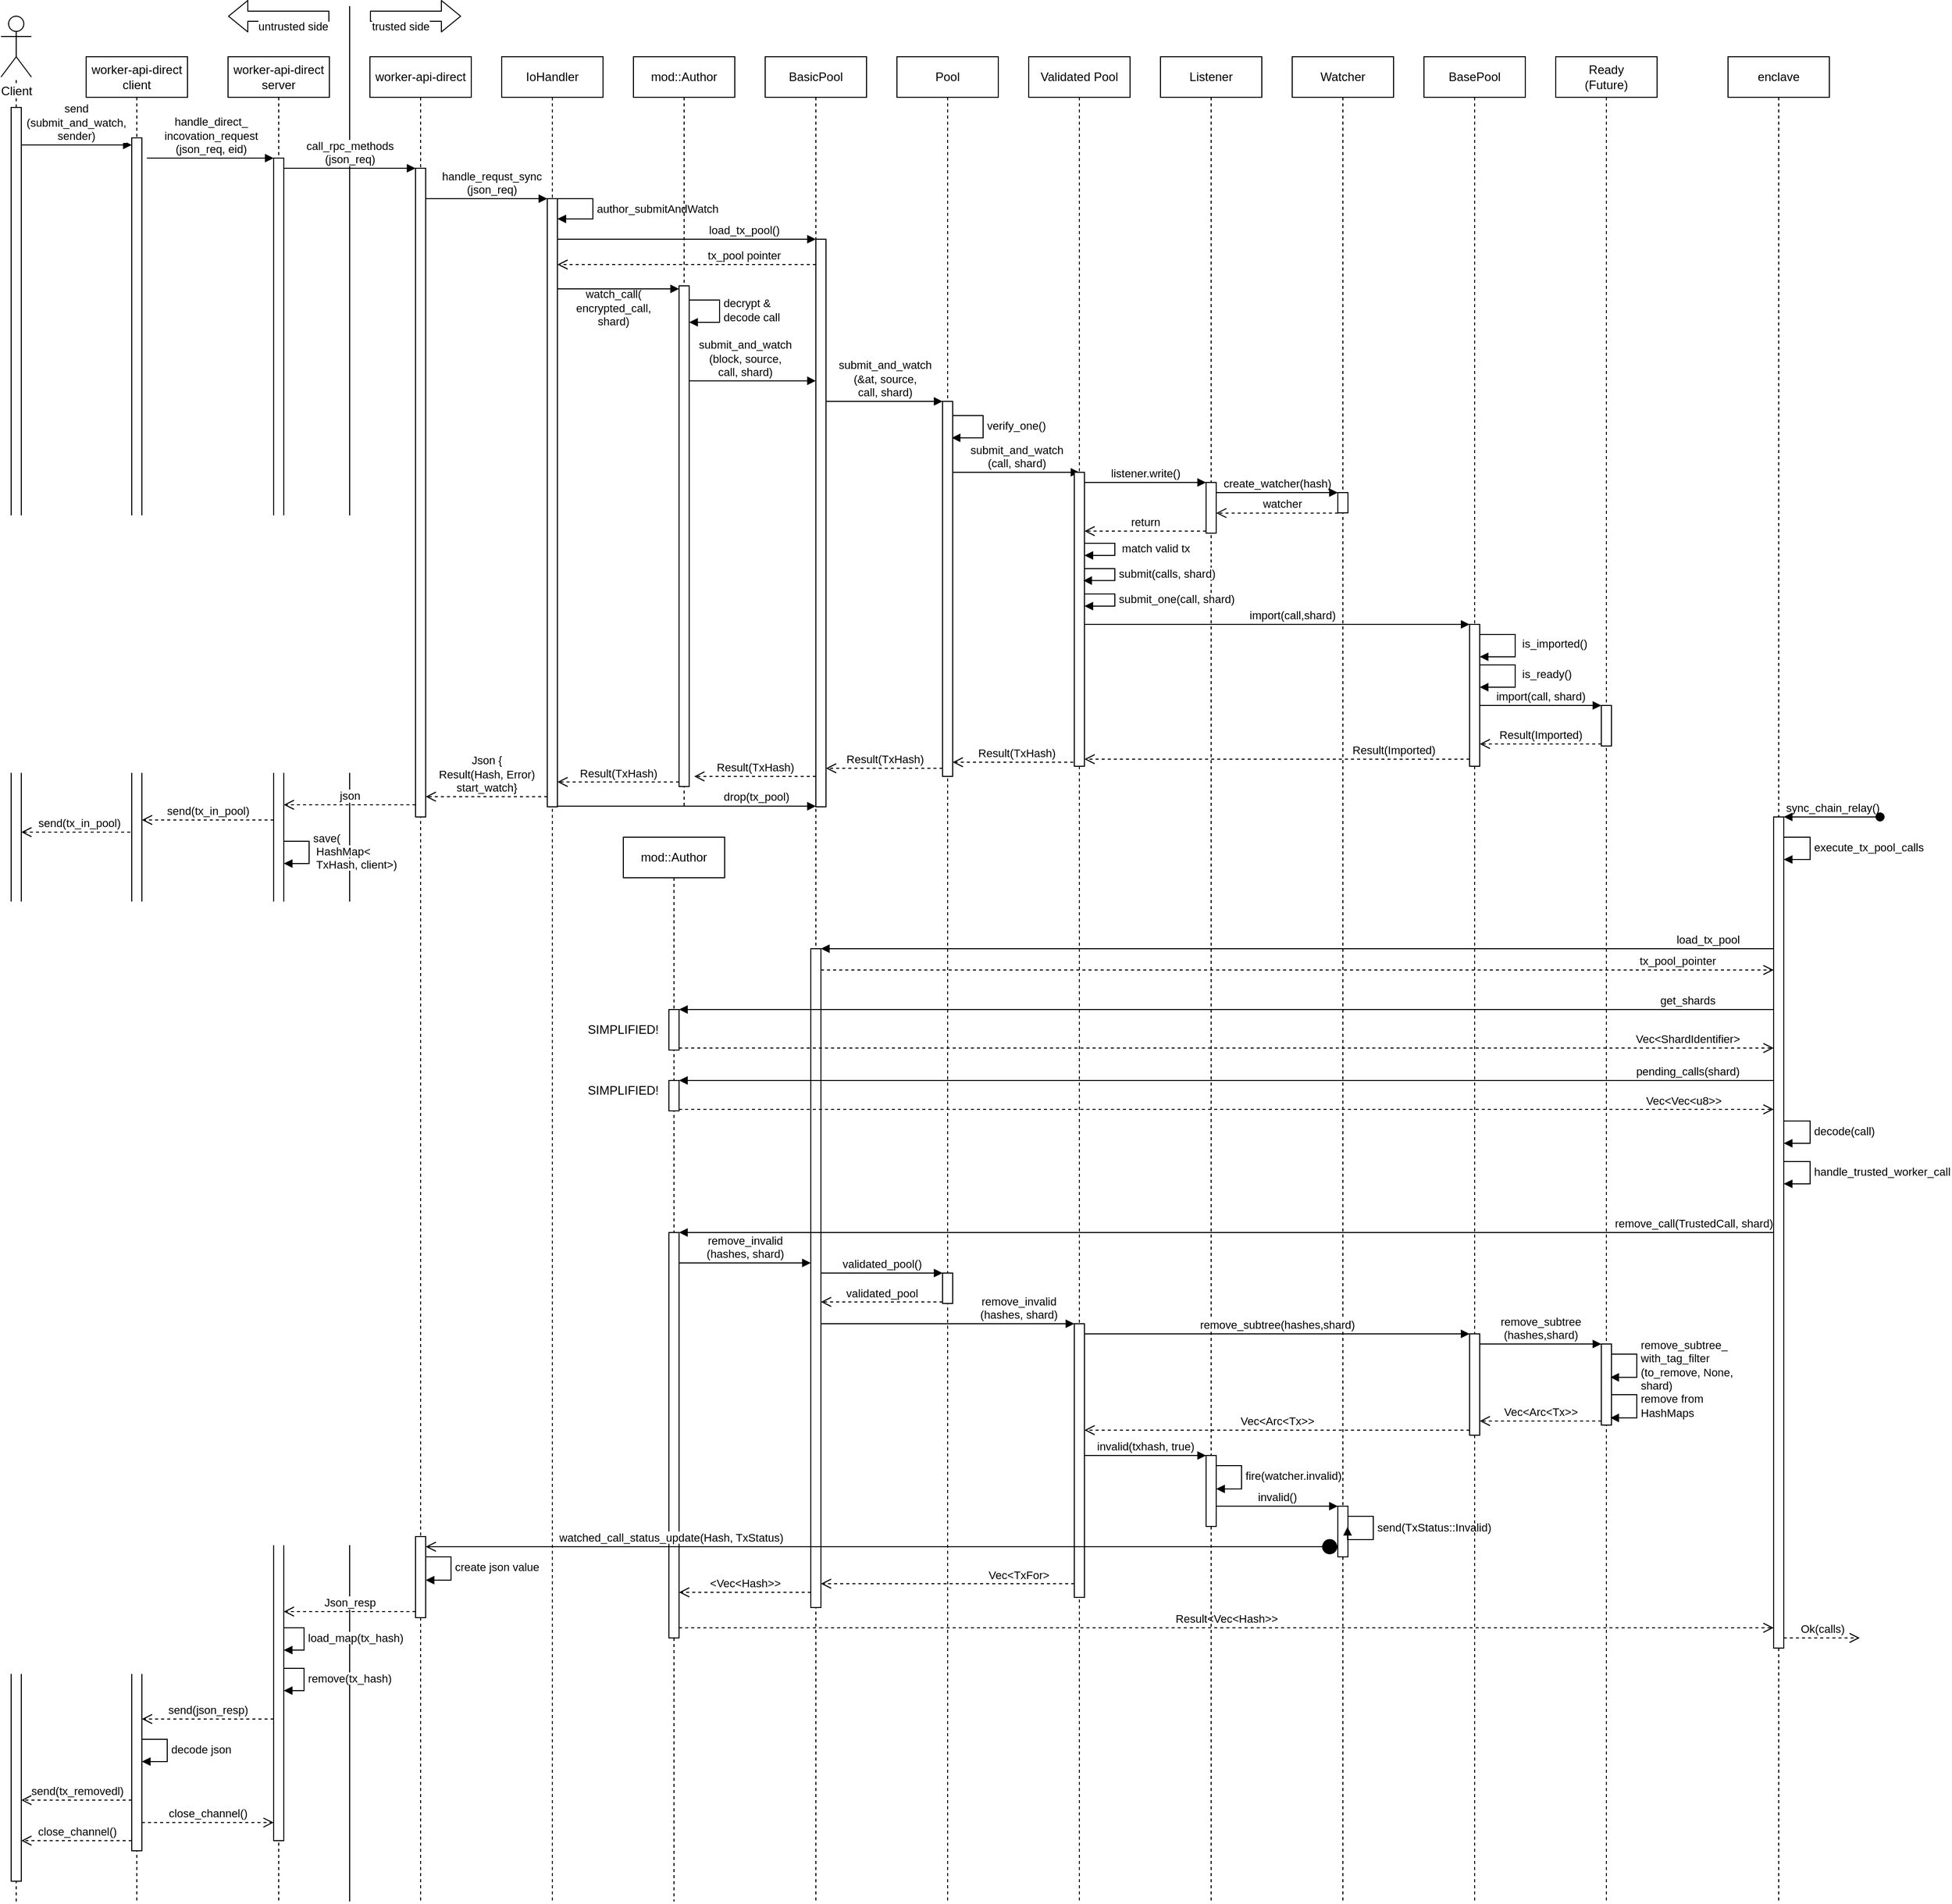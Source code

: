 <mxfile version="14.2.9" type="github">
  <diagram name="Page-1" id="13e1069c-82ec-6db2-03f1-153e76fe0fe0">
    <mxGraphModel dx="1646" dy="872" grid="1" gridSize="10" guides="1" tooltips="1" connect="1" arrows="1" fold="1" page="1" pageScale="1" pageWidth="1100" pageHeight="850" background="#ffffff" math="0" shadow="0">
      <root>
        <mxCell id="0" />
        <mxCell id="1" parent="0" />
        <mxCell id="Dzq-oq9SQdhuU2cObvgH-178" value="&lt;div&gt;Listener&lt;/div&gt;" style="shape=umlLifeline;perimeter=lifelinePerimeter;whiteSpace=wrap;html=1;container=1;collapsible=0;recursiveResize=0;outlineConnect=0;fontColor=#000000;" parent="1" vertex="1">
          <mxGeometry x="1170" y="60" width="100" height="1820" as="geometry" />
        </mxCell>
        <mxCell id="Dzq-oq9SQdhuU2cObvgH-179" value="" style="html=1;points=[];perimeter=orthogonalPerimeter;fontColor=#000000;" parent="Dzq-oq9SQdhuU2cObvgH-178" vertex="1">
          <mxGeometry x="45" y="420" width="10" height="50" as="geometry" />
        </mxCell>
        <mxCell id="Dzq-oq9SQdhuU2cObvgH-254" value="" style="html=1;points=[];perimeter=orthogonalPerimeter;fontColor=#000000;" parent="Dzq-oq9SQdhuU2cObvgH-178" vertex="1">
          <mxGeometry x="45" y="1380" width="10" height="70" as="geometry" />
        </mxCell>
        <mxCell id="Dzq-oq9SQdhuU2cObvgH-257" value="fire(watcher.invalid)" style="edgeStyle=orthogonalEdgeStyle;html=1;align=left;spacingLeft=2;endArrow=block;rounded=0;labelBackgroundColor=none;strokeColor=#000000;fontColor=#000000;" parent="Dzq-oq9SQdhuU2cObvgH-178" source="Dzq-oq9SQdhuU2cObvgH-254" target="Dzq-oq9SQdhuU2cObvgH-254" edge="1">
          <mxGeometry x="-0.042" relative="1" as="geometry">
            <mxPoint x="61.14" y="1390.0" as="sourcePoint" />
            <Array as="points">
              <mxPoint x="80" y="1390" />
              <mxPoint x="80" y="1413" />
            </Array>
            <mxPoint x="60.0" y="1412.88" as="targetPoint" />
            <mxPoint as="offset" />
          </mxGeometry>
        </mxCell>
        <mxCell id="Dzq-oq9SQdhuU2cObvgH-21" value="" style="endArrow=none;dashed=1;html=1;" parent="1" source="PYLbrebLrYnVloWBjlpJ-3" target="Dzq-oq9SQdhuU2cObvgH-19" edge="1">
          <mxGeometry width="50" height="50" relative="1" as="geometry">
            <mxPoint x="41" y="1630" as="sourcePoint" />
            <mxPoint x="80" y="130" as="targetPoint" />
          </mxGeometry>
        </mxCell>
        <mxCell id="Dzq-oq9SQdhuU2cObvgH-37" value="&lt;div&gt;send&lt;/div&gt;&lt;div&gt;(submit_and_watch,&lt;/div&gt;&lt;div&gt;sender)&lt;/div&gt;" style="html=1;verticalAlign=bottom;endArrow=block;entryX=0;entryY=0;" parent="1" edge="1">
          <mxGeometry x="0.043" relative="1" as="geometry">
            <mxPoint x="40" y="147" as="sourcePoint" />
            <mxPoint x="155" y="147.0" as="targetPoint" />
            <mxPoint as="offset" />
          </mxGeometry>
        </mxCell>
        <mxCell id="Dzq-oq9SQdhuU2cObvgH-38" value="send(tx_in_pool)" style="html=1;verticalAlign=bottom;endArrow=open;dashed=1;endSize=8;" parent="1" source="Dzq-oq9SQdhuU2cObvgH-125" target="PYLbrebLrYnVloWBjlpJ-3" edge="1">
          <mxGeometry relative="1" as="geometry">
            <mxPoint x="40" y="264" as="targetPoint" />
            <Array as="points">
              <mxPoint x="90" y="825" />
            </Array>
          </mxGeometry>
        </mxCell>
        <object label="&lt;span style=&quot;background-color: rgb(255 , 255 , 255)&quot;&gt;Client&lt;/span&gt;" id="Dzq-oq9SQdhuU2cObvgH-19">
          <mxCell style="shape=umlActor;verticalLabelPosition=bottom;verticalAlign=top;html=1;" parent="1" vertex="1">
            <mxGeometry x="26" y="20" width="30" height="60" as="geometry" />
          </mxCell>
        </object>
        <mxCell id="Dzq-oq9SQdhuU2cObvgH-53" value="handle_direct_&lt;br&gt;incovation_request&lt;br&gt;(json_req, eid)" style="html=1;verticalAlign=bottom;endArrow=block;entryX=0;entryY=0;" parent="1" target="Dzq-oq9SQdhuU2cObvgH-52" edge="1">
          <mxGeometry relative="1" as="geometry">
            <mxPoint x="170" y="160" as="sourcePoint" />
            <Array as="points" />
          </mxGeometry>
        </mxCell>
        <mxCell id="Dzq-oq9SQdhuU2cObvgH-54" value="send(tx_in_pool)" style="html=1;verticalAlign=bottom;endArrow=open;dashed=1;endSize=8;exitX=0;exitY=0.95;labelBackgroundColor=#ffffff;" parent="1" edge="1">
          <mxGeometry relative="1" as="geometry">
            <mxPoint x="165" y="813.0" as="targetPoint" />
            <mxPoint x="295" y="813.0" as="sourcePoint" />
          </mxGeometry>
        </mxCell>
        <mxCell id="Dzq-oq9SQdhuU2cObvgH-58" value="" style="endArrow=none;html=1;labelBackgroundColor=#ffffff;strokeColor=#000000;fontColor=#000000;" parent="1" edge="1">
          <mxGeometry width="50" height="50" relative="1" as="geometry">
            <mxPoint x="370" y="1880" as="sourcePoint" />
            <mxPoint x="370" y="10" as="targetPoint" />
          </mxGeometry>
        </mxCell>
        <mxCell id="Dzq-oq9SQdhuU2cObvgH-59" value="" style="shape=flexArrow;endArrow=classic;html=1;labelBackgroundColor=#ffffff;strokeColor=#000000;fontColor=#000000;" parent="1" edge="1">
          <mxGeometry width="50" height="50" relative="1" as="geometry">
            <mxPoint x="350" y="20" as="sourcePoint" />
            <mxPoint x="250" y="20" as="targetPoint" />
          </mxGeometry>
        </mxCell>
        <mxCell id="Dzq-oq9SQdhuU2cObvgH-60" value="untrusted side" style="edgeLabel;html=1;align=center;verticalAlign=middle;resizable=0;points=[];fontColor=#000000;" parent="Dzq-oq9SQdhuU2cObvgH-59" vertex="1" connectable="0">
          <mxGeometry x="0.298" y="3" relative="1" as="geometry">
            <mxPoint x="28.29" y="7" as="offset" />
          </mxGeometry>
        </mxCell>
        <mxCell id="Dzq-oq9SQdhuU2cObvgH-61" value="" style="shape=flexArrow;endArrow=classic;html=1;labelBackgroundColor=#ffffff;strokeColor=#000000;fontColor=#000000;" parent="1" edge="1">
          <mxGeometry width="50" height="50" relative="1" as="geometry">
            <mxPoint x="390" y="20" as="sourcePoint" />
            <mxPoint x="480" y="20" as="targetPoint" />
          </mxGeometry>
        </mxCell>
        <mxCell id="Dzq-oq9SQdhuU2cObvgH-62" value="trusted side" style="edgeLabel;html=1;align=center;verticalAlign=middle;resizable=0;points=[];fontColor=#000000;" parent="Dzq-oq9SQdhuU2cObvgH-61" vertex="1" connectable="0">
          <mxGeometry x="0.298" y="3" relative="1" as="geometry">
            <mxPoint x="-28.57" y="13" as="offset" />
          </mxGeometry>
        </mxCell>
        <mxCell id="Dzq-oq9SQdhuU2cObvgH-70" value="&lt;div&gt;call_rpc_methods&lt;/div&gt;&lt;div&gt;(json_req)&lt;/div&gt;" style="html=1;verticalAlign=bottom;endArrow=block;entryX=0;entryY=0;labelBackgroundColor=#ffffff;strokeColor=#000000;fontColor=#000000;" parent="1" source="Dzq-oq9SQdhuU2cObvgH-52" target="Dzq-oq9SQdhuU2cObvgH-69" edge="1">
          <mxGeometry relative="1" as="geometry">
            <mxPoint x="311" y="170" as="sourcePoint" />
          </mxGeometry>
        </mxCell>
        <mxCell id="Dzq-oq9SQdhuU2cObvgH-71" value="json" style="html=1;verticalAlign=bottom;endArrow=open;dashed=1;endSize=8;exitX=0;exitY=0.95;labelBackgroundColor=#ffffff;strokeColor=#000000;fontColor=#000000;" parent="1" edge="1">
          <mxGeometry relative="1" as="geometry">
            <mxPoint x="305" y="798.0" as="targetPoint" />
            <mxPoint x="435" y="798.0" as="sourcePoint" />
            <mxPoint as="offset" />
          </mxGeometry>
        </mxCell>
        <mxCell id="Dzq-oq9SQdhuU2cObvgH-87" value="&lt;div&gt;handle_requst_sync&lt;/div&gt;&lt;div&gt;(json_req)&lt;/div&gt;" style="html=1;verticalAlign=bottom;endArrow=block;entryX=0;entryY=0;labelBackgroundColor=none;strokeColor=#000000;fontColor=#000000;" parent="1" source="Dzq-oq9SQdhuU2cObvgH-69" target="Dzq-oq9SQdhuU2cObvgH-86" edge="1">
          <mxGeometry x="0.083" relative="1" as="geometry">
            <mxPoint x="500" y="190" as="sourcePoint" />
            <mxPoint as="offset" />
          </mxGeometry>
        </mxCell>
        <mxCell id="Dzq-oq9SQdhuU2cObvgH-98" value="" style="html=1;points=[];perimeter=orthogonalPerimeter;fontColor=#000000;" parent="1" vertex="1">
          <mxGeometry x="830" y="240" width="10" height="560" as="geometry" />
        </mxCell>
        <mxCell id="Dzq-oq9SQdhuU2cObvgH-99" value="load_tx_pool()" style="html=1;verticalAlign=bottom;endArrow=block;entryX=0;entryY=0;labelBackgroundColor=none;strokeColor=#000000;fontColor=#000000;" parent="1" source="Dzq-oq9SQdhuU2cObvgH-86" target="Dzq-oq9SQdhuU2cObvgH-98" edge="1">
          <mxGeometry x="0.44" relative="1" as="geometry">
            <mxPoint x="630" y="240" as="sourcePoint" />
            <Array as="points">
              <mxPoint x="760" y="240" />
            </Array>
            <mxPoint as="offset" />
          </mxGeometry>
        </mxCell>
        <mxCell id="Dzq-oq9SQdhuU2cObvgH-100" value="tx_pool pointer" style="html=1;verticalAlign=bottom;endArrow=open;dashed=1;endSize=8;labelBackgroundColor=none;strokeColor=#000000;fontColor=#000000;" parent="1" target="Dzq-oq9SQdhuU2cObvgH-86" edge="1">
          <mxGeometry x="-0.44" relative="1" as="geometry">
            <mxPoint x="580" y="265.0" as="targetPoint" />
            <mxPoint x="830" y="265.0" as="sourcePoint" />
            <Array as="points">
              <mxPoint x="730" y="265" />
              <mxPoint x="680" y="265" />
              <mxPoint x="650" y="265" />
            </Array>
            <mxPoint as="offset" />
          </mxGeometry>
        </mxCell>
        <mxCell id="Dzq-oq9SQdhuU2cObvgH-104" value="&lt;div&gt;watch_call(&lt;/div&gt;&lt;div&gt;encrypted_call, &lt;br&gt;&lt;/div&gt;&lt;div&gt;shard)&lt;/div&gt;" style="html=1;verticalAlign=bottom;endArrow=block;labelBackgroundColor=none;strokeColor=#000000;fontColor=#000000;" parent="1" edge="1">
          <mxGeometry x="-0.083" y="-41" relative="1" as="geometry">
            <mxPoint x="575" y="289" as="sourcePoint" />
            <mxPoint x="695" y="289" as="targetPoint" />
            <mxPoint as="offset" />
          </mxGeometry>
        </mxCell>
        <mxCell id="Dzq-oq9SQdhuU2cObvgH-107" value="drop(tx_pool)" style="html=1;verticalAlign=bottom;endArrow=block;labelBackgroundColor=none;strokeColor=#000000;fontColor=#000000;" parent="1" source="Dzq-oq9SQdhuU2cObvgH-86" edge="1">
          <mxGeometry x="0.538" relative="1" as="geometry">
            <mxPoint x="580" y="799.0" as="sourcePoint" />
            <mxPoint x="830" y="799.4" as="targetPoint" />
            <Array as="points">
              <mxPoint x="670" y="799.4" />
              <mxPoint x="770" y="799.4" />
            </Array>
            <mxPoint as="offset" />
          </mxGeometry>
        </mxCell>
        <mxCell id="Dzq-oq9SQdhuU2cObvgH-114" value="&lt;div&gt;submit_and_watch&lt;/div&gt;&lt;div&gt;(block, source, &lt;br&gt;&lt;/div&gt;&lt;div&gt;call, shard)&lt;br&gt;&lt;/div&gt;" style="html=1;verticalAlign=bottom;endArrow=block;entryX=0;entryY=0;labelBackgroundColor=none;strokeColor=#000000;fontColor=#000000;" parent="1" edge="1">
          <mxGeometry x="-0.12" relative="1" as="geometry">
            <mxPoint x="705" y="379.71" as="sourcePoint" />
            <mxPoint x="830" y="379.71" as="targetPoint" />
            <mxPoint as="offset" />
          </mxGeometry>
        </mxCell>
        <mxCell id="Dzq-oq9SQdhuU2cObvgH-116" value="&lt;div&gt;submit_and_watch&lt;/div&gt;&lt;div&gt;(&amp;amp;at, source,&lt;/div&gt;&lt;div&gt;call, shard)&lt;br&gt;&lt;/div&gt;" style="html=1;verticalAlign=bottom;endArrow=block;entryX=0;entryY=0;labelBackgroundColor=none;strokeColor=#000000;fontColor=#000000;" parent="1" source="Dzq-oq9SQdhuU2cObvgH-98" target="Dzq-oq9SQdhuU2cObvgH-115" edge="1">
          <mxGeometry relative="1" as="geometry">
            <mxPoint x="840" y="390" as="sourcePoint" />
          </mxGeometry>
        </mxCell>
        <mxCell id="Dzq-oq9SQdhuU2cObvgH-117" value="Result(TxHash)" style="html=1;verticalAlign=bottom;endArrow=open;dashed=1;endSize=8;exitX=0;exitY=0.95;labelBackgroundColor=none;strokeColor=#000000;fontColor=#000000;" parent="1" edge="1">
          <mxGeometry relative="1" as="geometry">
            <mxPoint x="840" y="762" as="targetPoint" />
            <mxPoint x="955" y="762" as="sourcePoint" />
            <Array as="points">
              <mxPoint x="930" y="762" />
            </Array>
          </mxGeometry>
        </mxCell>
        <mxCell id="Dzq-oq9SQdhuU2cObvgH-123" value="Validated Pool" style="shape=umlLifeline;perimeter=lifelinePerimeter;whiteSpace=wrap;html=1;container=1;collapsible=0;recursiveResize=0;outlineConnect=0;fontColor=#000000;" parent="1" vertex="1">
          <mxGeometry x="1040" y="60" width="100" height="740" as="geometry" />
        </mxCell>
        <mxCell id="Dzq-oq9SQdhuU2cObvgH-125" value="&lt;div&gt;worker-api-direct&lt;/div&gt;&lt;div&gt;client&lt;br&gt;&lt;/div&gt;" style="shape=umlLifeline;perimeter=lifelinePerimeter;whiteSpace=wrap;html=1;container=1;collapsible=0;recursiveResize=0;outlineConnect=0;fontColor=#000000;" parent="1" vertex="1">
          <mxGeometry x="110" y="60" width="100" height="1820" as="geometry" />
        </mxCell>
        <mxCell id="Dzq-oq9SQdhuU2cObvgH-36" value="" style="html=1;points=[];perimeter=orthogonalPerimeter;" parent="Dzq-oq9SQdhuU2cObvgH-125" vertex="1">
          <mxGeometry x="45" y="80" width="10" height="1690" as="geometry" />
        </mxCell>
        <mxCell id="PYLbrebLrYnVloWBjlpJ-35" value="decode json" style="edgeStyle=orthogonalEdgeStyle;html=1;align=left;spacingLeft=2;endArrow=block;rounded=0;labelBackgroundColor=none;strokeColor=#000000;fontColor=#000000;" parent="Dzq-oq9SQdhuU2cObvgH-125" edge="1">
          <mxGeometry x="-0.042" relative="1" as="geometry">
            <mxPoint x="55" y="1660" as="sourcePoint" />
            <Array as="points">
              <mxPoint x="80" y="1660" />
              <mxPoint x="80" y="1682" />
            </Array>
            <mxPoint x="55" y="1682" as="targetPoint" />
            <mxPoint as="offset" />
          </mxGeometry>
        </mxCell>
        <mxCell id="Dzq-oq9SQdhuU2cObvgH-127" value="&lt;div&gt;worker-api-direct&lt;/div&gt;&lt;div&gt;server&lt;br&gt;&lt;/div&gt;" style="shape=umlLifeline;perimeter=lifelinePerimeter;whiteSpace=wrap;html=1;container=1;collapsible=0;recursiveResize=0;outlineConnect=0;fontColor=#000000;" parent="1" vertex="1">
          <mxGeometry x="250" y="60" width="100" height="1820" as="geometry" />
        </mxCell>
        <mxCell id="Dzq-oq9SQdhuU2cObvgH-52" value="" style="html=1;points=[];perimeter=orthogonalPerimeter;fontColor=#000000;" parent="Dzq-oq9SQdhuU2cObvgH-127" vertex="1">
          <mxGeometry x="45" y="100" width="10" height="1660" as="geometry" />
        </mxCell>
        <mxCell id="PYLbrebLrYnVloWBjlpJ-6" value="&lt;div&gt;&lt;span style=&quot;background-color: rgb(255 , 255 , 255)&quot;&gt;save( &lt;br&gt;&lt;/span&gt;&lt;/div&gt;&lt;div&gt;&lt;span style=&quot;background-color: rgb(255 , 255 , 255)&quot;&gt;&amp;nbsp;HashMap&amp;lt;&lt;/span&gt;&lt;/div&gt;&lt;div&gt;&lt;span style=&quot;background-color: rgb(255 , 255 , 255)&quot;&gt;&amp;nbsp;TxHash, client&amp;gt;)&lt;/span&gt;&lt;/div&gt;" style="edgeStyle=orthogonalEdgeStyle;html=1;align=left;spacingLeft=2;endArrow=block;rounded=0;labelBackgroundColor=none;strokeColor=#000000;fontColor=#000000;" parent="Dzq-oq9SQdhuU2cObvgH-127" source="Dzq-oq9SQdhuU2cObvgH-52" target="Dzq-oq9SQdhuU2cObvgH-52" edge="1">
          <mxGeometry x="-0.042" relative="1" as="geometry">
            <mxPoint x="60" y="774" as="sourcePoint" />
            <Array as="points">
              <mxPoint x="80" y="774" />
              <mxPoint x="80" y="796" />
            </Array>
            <mxPoint x="60" y="796" as="targetPoint" />
            <mxPoint as="offset" />
          </mxGeometry>
        </mxCell>
        <mxCell id="Dzq-oq9SQdhuU2cObvgH-128" value="&lt;div&gt;worker-api-direct&lt;/div&gt;" style="shape=umlLifeline;perimeter=lifelinePerimeter;whiteSpace=wrap;html=1;container=1;collapsible=0;recursiveResize=0;outlineConnect=0;fontColor=#000000;" parent="1" vertex="1">
          <mxGeometry x="390" y="60" width="100" height="1820" as="geometry" />
        </mxCell>
        <mxCell id="PYLbrebLrYnVloWBjlpJ-19" value="" style="html=1;points=[];perimeter=orthogonalPerimeter;" parent="Dzq-oq9SQdhuU2cObvgH-128" vertex="1">
          <mxGeometry x="45" y="1460" width="10" height="80" as="geometry" />
        </mxCell>
        <mxCell id="Dzq-oq9SQdhuU2cObvgH-129" value="IoHandler" style="shape=umlLifeline;perimeter=lifelinePerimeter;whiteSpace=wrap;html=1;container=1;collapsible=0;recursiveResize=0;outlineConnect=0;fontColor=#000000;" parent="1" vertex="1">
          <mxGeometry x="520" y="60" width="100" height="1820" as="geometry" />
        </mxCell>
        <mxCell id="Dzq-oq9SQdhuU2cObvgH-86" value="" style="html=1;points=[];perimeter=orthogonalPerimeter;fontColor=#000000;" parent="Dzq-oq9SQdhuU2cObvgH-129" vertex="1">
          <mxGeometry x="45" y="140" width="10" height="600" as="geometry" />
        </mxCell>
        <mxCell id="Dzq-oq9SQdhuU2cObvgH-92" value="&lt;span style=&quot;background-color: rgb(255 , 255 , 255)&quot;&gt;author_submitAndWatch&lt;/span&gt;" style="edgeStyle=orthogonalEdgeStyle;html=1;align=left;spacingLeft=2;endArrow=block;rounded=0;labelBackgroundColor=none;strokeColor=#000000;fontColor=#000000;" parent="Dzq-oq9SQdhuU2cObvgH-129" target="Dzq-oq9SQdhuU2cObvgH-86" edge="1">
          <mxGeometry x="0.182" relative="1" as="geometry">
            <mxPoint x="55" y="160" as="sourcePoint" />
            <Array as="points">
              <mxPoint x="90" y="140" />
              <mxPoint x="90" y="160" />
            </Array>
            <mxPoint x="100" y="160" as="targetPoint" />
            <mxPoint as="offset" />
          </mxGeometry>
        </mxCell>
        <mxCell id="Dzq-oq9SQdhuU2cObvgH-131" value="mod::Author" style="shape=umlLifeline;perimeter=lifelinePerimeter;whiteSpace=wrap;html=1;container=1;collapsible=0;recursiveResize=0;outlineConnect=0;fontColor=#000000;" parent="1" vertex="1">
          <mxGeometry x="650" y="60" width="100" height="740" as="geometry" />
        </mxCell>
        <mxCell id="Dzq-oq9SQdhuU2cObvgH-103" value="" style="html=1;points=[];perimeter=orthogonalPerimeter;fontColor=#000000;" parent="Dzq-oq9SQdhuU2cObvgH-131" vertex="1">
          <mxGeometry x="45" y="226" width="10" height="494" as="geometry" />
        </mxCell>
        <mxCell id="Dzq-oq9SQdhuU2cObvgH-119" value="&lt;div&gt;decrypt &amp;amp;&lt;br&gt;&lt;/div&gt;&lt;div&gt;decode call&lt;/div&gt;" style="edgeStyle=orthogonalEdgeStyle;html=1;align=left;spacingLeft=2;endArrow=block;rounded=0;labelBackgroundColor=none;strokeColor=#000000;fontColor=#000000;" parent="Dzq-oq9SQdhuU2cObvgH-131" source="Dzq-oq9SQdhuU2cObvgH-103" target="Dzq-oq9SQdhuU2cObvgH-103" edge="1">
          <mxGeometry x="-0.042" relative="1" as="geometry">
            <mxPoint x="60" y="240" as="sourcePoint" />
            <Array as="points">
              <mxPoint x="85" y="240" />
              <mxPoint x="85" y="262" />
            </Array>
            <mxPoint x="60" y="262" as="targetPoint" />
            <mxPoint as="offset" />
          </mxGeometry>
        </mxCell>
        <mxCell id="Dzq-oq9SQdhuU2cObvgH-132" value="&lt;div&gt;BasicPool&lt;/div&gt;" style="shape=umlLifeline;perimeter=lifelinePerimeter;whiteSpace=wrap;html=1;container=1;collapsible=0;recursiveResize=0;outlineConnect=0;fontColor=#000000;" parent="1" vertex="1">
          <mxGeometry x="780" y="60" width="100" height="1820" as="geometry" />
        </mxCell>
        <mxCell id="Dzq-oq9SQdhuU2cObvgH-133" value="Pool" style="shape=umlLifeline;perimeter=lifelinePerimeter;whiteSpace=wrap;html=1;container=1;collapsible=0;recursiveResize=0;outlineConnect=0;fontColor=#000000;" parent="1" vertex="1">
          <mxGeometry x="910" y="60" width="100" height="1820" as="geometry" />
        </mxCell>
        <mxCell id="Dzq-oq9SQdhuU2cObvgH-115" value="" style="html=1;points=[];perimeter=orthogonalPerimeter;fontColor=#000000;" parent="Dzq-oq9SQdhuU2cObvgH-133" vertex="1">
          <mxGeometry x="45" y="340" width="10" height="370" as="geometry" />
        </mxCell>
        <mxCell id="Dzq-oq9SQdhuU2cObvgH-139" value="verify_one()" style="edgeStyle=orthogonalEdgeStyle;html=1;align=left;spacingLeft=2;endArrow=block;rounded=0;labelBackgroundColor=none;strokeColor=#000000;fontColor=#000000;" parent="Dzq-oq9SQdhuU2cObvgH-133" source="Dzq-oq9SQdhuU2cObvgH-115" edge="1">
          <mxGeometry x="-0.042" relative="1" as="geometry">
            <mxPoint x="60.7" y="354.04" as="sourcePoint" />
            <Array as="points">
              <mxPoint x="85" y="354" />
              <mxPoint x="85" y="376" />
              <mxPoint x="54" y="376" />
            </Array>
            <mxPoint x="54" y="376" as="targetPoint" />
            <mxPoint as="offset" />
          </mxGeometry>
        </mxCell>
        <mxCell id="Dzq-oq9SQdhuU2cObvgH-240" value="" style="html=1;points=[];perimeter=orthogonalPerimeter;fontColor=#000000;" parent="Dzq-oq9SQdhuU2cObvgH-133" vertex="1">
          <mxGeometry x="45" y="1200" width="10" height="30" as="geometry" />
        </mxCell>
        <mxCell id="Dzq-oq9SQdhuU2cObvgH-141" value="&lt;div&gt;submit_and_watch&lt;/div&gt;&lt;div&gt;(call, shard)&lt;/div&gt;" style="html=1;verticalAlign=bottom;endArrow=block;entryX=0;entryY=0;labelBackgroundColor=none;strokeColor=#000000;fontColor=#000000;" parent="1" source="Dzq-oq9SQdhuU2cObvgH-115" edge="1">
          <mxGeometry relative="1" as="geometry">
            <mxPoint x="980" y="470" as="sourcePoint" />
            <mxPoint x="1090" y="470.0" as="targetPoint" />
          </mxGeometry>
        </mxCell>
        <mxCell id="Dzq-oq9SQdhuU2cObvgH-142" value="Result(TxHash)" style="html=1;verticalAlign=bottom;endArrow=open;dashed=1;endSize=8;exitX=0;exitY=0.95;labelBackgroundColor=none;strokeColor=#000000;fontColor=#000000;" parent="1" edge="1">
          <mxGeometry relative="1" as="geometry">
            <mxPoint x="965" y="756" as="targetPoint" />
            <mxPoint x="1090" y="756" as="sourcePoint" />
          </mxGeometry>
        </mxCell>
        <mxCell id="Dzq-oq9SQdhuU2cObvgH-143" value="Validated Pool" style="shape=umlLifeline;perimeter=lifelinePerimeter;whiteSpace=wrap;html=1;container=1;collapsible=0;recursiveResize=0;outlineConnect=0;fontColor=#000000;" parent="1" vertex="1">
          <mxGeometry x="1040" y="60" width="100" height="1820" as="geometry" />
        </mxCell>
        <mxCell id="Dzq-oq9SQdhuU2cObvgH-144" value="" style="html=1;points=[];perimeter=orthogonalPerimeter;fontColor=#000000;" parent="Dzq-oq9SQdhuU2cObvgH-143" vertex="1">
          <mxGeometry x="45" y="410" width="10" height="290" as="geometry" />
        </mxCell>
        <mxCell id="Dzq-oq9SQdhuU2cObvgH-151" value="&amp;nbsp;match valid tx" style="edgeStyle=orthogonalEdgeStyle;html=1;align=left;spacingLeft=2;endArrow=block;rounded=0;labelBackgroundColor=none;strokeColor=#000000;fontColor=#000000;" parent="Dzq-oq9SQdhuU2cObvgH-143" edge="1">
          <mxGeometry x="-0.042" relative="1" as="geometry">
            <mxPoint x="55" y="480" as="sourcePoint" />
            <Array as="points">
              <mxPoint x="85" y="480" />
              <mxPoint x="85" y="492" />
            </Array>
            <mxPoint x="55" y="492" as="targetPoint" />
            <mxPoint as="offset" />
          </mxGeometry>
        </mxCell>
        <mxCell id="Dzq-oq9SQdhuU2cObvgH-161" value="&lt;span style=&quot;background-color: rgb(255 , 255 , 255)&quot;&gt;submit(calls, shard)&lt;/span&gt;" style="edgeStyle=orthogonalEdgeStyle;html=1;align=left;spacingLeft=2;endArrow=block;rounded=0;entryX=0.88;entryY=0.351;labelBackgroundColor=none;strokeColor=#000000;fontColor=#000000;entryDx=0;entryDy=0;entryPerimeter=0;" parent="Dzq-oq9SQdhuU2cObvgH-143" edge="1">
          <mxGeometry x="-0.041" relative="1" as="geometry">
            <mxPoint x="55" y="505" as="sourcePoint" />
            <Array as="points">
              <mxPoint x="85" y="505" />
              <mxPoint x="85" y="517" />
            </Array>
            <mxPoint x="53.8" y="516.79" as="targetPoint" />
            <mxPoint as="offset" />
          </mxGeometry>
        </mxCell>
        <mxCell id="Dzq-oq9SQdhuU2cObvgH-162" value="&lt;span style=&quot;background-color: rgb(255 , 255 , 255)&quot;&gt;submit_one(call, shard)&lt;/span&gt;" style="edgeStyle=orthogonalEdgeStyle;html=1;align=left;spacingLeft=2;endArrow=block;rounded=0;labelBackgroundColor=none;strokeColor=#000000;fontColor=#000000;" parent="Dzq-oq9SQdhuU2cObvgH-143" source="Dzq-oq9SQdhuU2cObvgH-144" target="Dzq-oq9SQdhuU2cObvgH-144" edge="1">
          <mxGeometry x="-0.042" relative="1" as="geometry">
            <mxPoint x="60.7" y="520.04" as="sourcePoint" />
            <Array as="points">
              <mxPoint x="85" y="530" />
              <mxPoint x="85" y="542" />
            </Array>
            <mxPoint x="60.0" y="541.88" as="targetPoint" />
            <mxPoint as="offset" />
          </mxGeometry>
        </mxCell>
        <mxCell id="Dzq-oq9SQdhuU2cObvgH-243" value="" style="html=1;points=[];perimeter=orthogonalPerimeter;fontColor=#000000;" parent="Dzq-oq9SQdhuU2cObvgH-143" vertex="1">
          <mxGeometry x="45" y="1250" width="10" height="270" as="geometry" />
        </mxCell>
        <mxCell id="Dzq-oq9SQdhuU2cObvgH-146" value="Watcher" style="shape=umlLifeline;perimeter=lifelinePerimeter;whiteSpace=wrap;html=1;container=1;collapsible=0;recursiveResize=0;outlineConnect=0;fontColor=#000000;" parent="1" vertex="1">
          <mxGeometry x="1300" y="60" width="100" height="1820" as="geometry" />
        </mxCell>
        <mxCell id="Dzq-oq9SQdhuU2cObvgH-154" value="" style="html=1;points=[];perimeter=orthogonalPerimeter;fontColor=#000000;" parent="Dzq-oq9SQdhuU2cObvgH-146" vertex="1">
          <mxGeometry x="45" y="430" width="10" height="20" as="geometry" />
        </mxCell>
        <mxCell id="Dzq-oq9SQdhuU2cObvgH-258" value="" style="html=1;points=[];perimeter=orthogonalPerimeter;fontColor=#000000;" parent="Dzq-oq9SQdhuU2cObvgH-146" vertex="1">
          <mxGeometry x="45" y="1430" width="10" height="50" as="geometry" />
        </mxCell>
        <mxCell id="Dzq-oq9SQdhuU2cObvgH-261" value="send(TxStatus::Invalid)" style="edgeStyle=orthogonalEdgeStyle;html=1;align=left;spacingLeft=2;endArrow=block;rounded=0;labelBackgroundColor=none;strokeColor=#000000;fontColor=#000000;entryX=0.96;entryY=0.408;entryDx=0;entryDy=0;entryPerimeter=0;" parent="Dzq-oq9SQdhuU2cObvgH-146" source="Dzq-oq9SQdhuU2cObvgH-258" target="Dzq-oq9SQdhuU2cObvgH-258" edge="1">
          <mxGeometry x="-0.177" relative="1" as="geometry">
            <mxPoint x="60" y="1440" as="sourcePoint" />
            <Array as="points">
              <mxPoint x="80" y="1440" />
              <mxPoint x="80" y="1463" />
            </Array>
            <mxPoint x="60" y="1463" as="targetPoint" />
            <mxPoint as="offset" />
          </mxGeometry>
        </mxCell>
        <mxCell id="Dzq-oq9SQdhuU2cObvgH-155" value="listener.write()" style="html=1;verticalAlign=bottom;endArrow=block;labelBackgroundColor=none;strokeColor=#000000;fontColor=#000000;" parent="1" source="Dzq-oq9SQdhuU2cObvgH-144" target="Dzq-oq9SQdhuU2cObvgH-179" edge="1">
          <mxGeometry relative="1" as="geometry">
            <mxPoint x="1145" y="480" as="sourcePoint" />
            <mxPoint x="1220" y="480" as="targetPoint" />
            <Array as="points">
              <mxPoint x="1190" y="480" />
            </Array>
          </mxGeometry>
        </mxCell>
        <mxCell id="Dzq-oq9SQdhuU2cObvgH-156" value="watcher" style="html=1;verticalAlign=bottom;endArrow=open;dashed=1;endSize=8;labelBackgroundColor=none;strokeColor=#000000;fontColor=#000000;exitX=0.021;exitY=1.01;exitDx=0;exitDy=0;exitPerimeter=0;" parent="1" source="Dzq-oq9SQdhuU2cObvgH-154" target="Dzq-oq9SQdhuU2cObvgH-179" edge="1">
          <mxGeometry x="-0.081" relative="1" as="geometry">
            <mxPoint x="1220" y="500" as="targetPoint" />
            <mxPoint x="1220" y="500" as="sourcePoint" />
            <mxPoint as="offset" />
          </mxGeometry>
        </mxCell>
        <mxCell id="Dzq-oq9SQdhuU2cObvgH-163" value="BasePool" style="shape=umlLifeline;perimeter=lifelinePerimeter;whiteSpace=wrap;html=1;container=1;collapsible=0;recursiveResize=0;outlineConnect=0;fontColor=#000000;" parent="1" vertex="1">
          <mxGeometry x="1430" y="60" width="100" height="1820" as="geometry" />
        </mxCell>
        <mxCell id="Dzq-oq9SQdhuU2cObvgH-165" value="" style="html=1;points=[];perimeter=orthogonalPerimeter;fontColor=#000000;" parent="Dzq-oq9SQdhuU2cObvgH-163" vertex="1">
          <mxGeometry x="45" y="560" width="10" height="140" as="geometry" />
        </mxCell>
        <mxCell id="Dzq-oq9SQdhuU2cObvgH-168" value="&amp;nbsp;is_imported()" style="edgeStyle=orthogonalEdgeStyle;html=1;align=left;spacingLeft=2;endArrow=block;rounded=0;labelBackgroundColor=none;strokeColor=#000000;fontColor=#000000;" parent="Dzq-oq9SQdhuU2cObvgH-163" source="Dzq-oq9SQdhuU2cObvgH-165" target="Dzq-oq9SQdhuU2cObvgH-165" edge="1">
          <mxGeometry x="-0.042" relative="1" as="geometry">
            <mxPoint x="60.7" y="570.04" as="sourcePoint" />
            <Array as="points">
              <mxPoint x="90" y="570" />
              <mxPoint x="90" y="592" />
            </Array>
            <mxPoint x="60.0" y="591.88" as="targetPoint" />
            <mxPoint as="offset" />
          </mxGeometry>
        </mxCell>
        <mxCell id="Dzq-oq9SQdhuU2cObvgH-169" value="&amp;nbsp;is_ready()" style="edgeStyle=orthogonalEdgeStyle;html=1;align=left;spacingLeft=2;endArrow=block;rounded=0;labelBackgroundColor=none;strokeColor=#000000;fontColor=#000000;" parent="Dzq-oq9SQdhuU2cObvgH-163" source="Dzq-oq9SQdhuU2cObvgH-165" target="Dzq-oq9SQdhuU2cObvgH-165" edge="1">
          <mxGeometry x="-0.042" relative="1" as="geometry">
            <mxPoint x="60" y="600" as="sourcePoint" />
            <Array as="points">
              <mxPoint x="90" y="600" />
              <mxPoint x="90" y="622" />
            </Array>
            <mxPoint x="60" y="622" as="targetPoint" />
            <mxPoint as="offset" />
          </mxGeometry>
        </mxCell>
        <mxCell id="Dzq-oq9SQdhuU2cObvgH-246" value="" style="html=1;points=[];perimeter=orthogonalPerimeter;fontColor=#000000;" parent="Dzq-oq9SQdhuU2cObvgH-163" vertex="1">
          <mxGeometry x="45" y="1260" width="10" height="100" as="geometry" />
        </mxCell>
        <mxCell id="Dzq-oq9SQdhuU2cObvgH-166" value="import(call,shard)" style="html=1;verticalAlign=bottom;endArrow=block;entryX=0;entryY=0;labelBackgroundColor=none;strokeColor=#000000;fontColor=#000000;" parent="1" source="Dzq-oq9SQdhuU2cObvgH-144" target="Dzq-oq9SQdhuU2cObvgH-165" edge="1">
          <mxGeometry x="0.079" relative="1" as="geometry">
            <mxPoint x="1275" y="620" as="sourcePoint" />
            <mxPoint as="offset" />
          </mxGeometry>
        </mxCell>
        <mxCell id="Dzq-oq9SQdhuU2cObvgH-167" value="Result(Imported)" style="html=1;verticalAlign=bottom;endArrow=open;dashed=1;endSize=8;exitX=0;exitY=0.95;labelBackgroundColor=none;strokeColor=#000000;fontColor=#000000;" parent="1" source="Dzq-oq9SQdhuU2cObvgH-165" target="Dzq-oq9SQdhuU2cObvgH-144" edge="1">
          <mxGeometry x="-0.605" relative="1" as="geometry">
            <mxPoint x="1275" y="696" as="targetPoint" />
            <mxPoint as="offset" />
          </mxGeometry>
        </mxCell>
        <mxCell id="Dzq-oq9SQdhuU2cObvgH-170" value="&lt;div&gt;Ready&lt;/div&gt;&lt;div&gt;(Future)&lt;br&gt;&lt;/div&gt;" style="shape=umlLifeline;perimeter=lifelinePerimeter;whiteSpace=wrap;html=1;container=1;collapsible=0;recursiveResize=0;outlineConnect=0;fontColor=#000000;" parent="1" vertex="1">
          <mxGeometry x="1560" y="60" width="100" height="1820" as="geometry" />
        </mxCell>
        <mxCell id="Dzq-oq9SQdhuU2cObvgH-173" value="" style="html=1;points=[];perimeter=orthogonalPerimeter;fontColor=#000000;" parent="Dzq-oq9SQdhuU2cObvgH-170" vertex="1">
          <mxGeometry x="45" y="640" width="10" height="40" as="geometry" />
        </mxCell>
        <mxCell id="Dzq-oq9SQdhuU2cObvgH-249" value="" style="html=1;points=[];perimeter=orthogonalPerimeter;fontColor=#000000;" parent="Dzq-oq9SQdhuU2cObvgH-170" vertex="1">
          <mxGeometry x="45" y="1270" width="10" height="80" as="geometry" />
        </mxCell>
        <mxCell id="Dzq-oq9SQdhuU2cObvgH-252" value="&lt;div&gt;remove_subtree_&lt;/div&gt;&lt;div&gt;with_tag_filter&lt;/div&gt;&lt;div&gt;(to_remove, None,&lt;/div&gt;&lt;div&gt;shard)&lt;br&gt;&lt;/div&gt;" style="edgeStyle=orthogonalEdgeStyle;html=1;align=left;spacingLeft=2;endArrow=block;rounded=0;labelBackgroundColor=none;strokeColor=#000000;fontColor=#000000;entryX=0.886;entryY=0.411;entryDx=0;entryDy=0;entryPerimeter=0;" parent="Dzq-oq9SQdhuU2cObvgH-170" source="Dzq-oq9SQdhuU2cObvgH-249" target="Dzq-oq9SQdhuU2cObvgH-249" edge="1">
          <mxGeometry x="-0.042" relative="1" as="geometry">
            <mxPoint x="60" y="1280" as="sourcePoint" />
            <Array as="points">
              <mxPoint x="80" y="1280" />
              <mxPoint x="80" y="1303" />
            </Array>
            <mxPoint x="60" y="1302" as="targetPoint" />
            <mxPoint as="offset" />
          </mxGeometry>
        </mxCell>
        <mxCell id="Dzq-oq9SQdhuU2cObvgH-174" value="import(call, shard)" style="html=1;verticalAlign=bottom;endArrow=block;entryX=0;entryY=0;labelBackgroundColor=none;strokeColor=#000000;fontColor=#000000;" parent="1" source="Dzq-oq9SQdhuU2cObvgH-165" target="Dzq-oq9SQdhuU2cObvgH-173" edge="1">
          <mxGeometry relative="1" as="geometry">
            <mxPoint x="1405" y="690" as="sourcePoint" />
          </mxGeometry>
        </mxCell>
        <mxCell id="Dzq-oq9SQdhuU2cObvgH-175" value="Result(Imported)" style="html=1;verticalAlign=bottom;endArrow=open;dashed=1;endSize=8;exitX=0;exitY=0.95;labelBackgroundColor=none;strokeColor=#000000;fontColor=#000000;" parent="1" source="Dzq-oq9SQdhuU2cObvgH-173" target="Dzq-oq9SQdhuU2cObvgH-165" edge="1">
          <mxGeometry relative="1" as="geometry">
            <mxPoint x="1405" y="766" as="targetPoint" />
          </mxGeometry>
        </mxCell>
        <mxCell id="Dzq-oq9SQdhuU2cObvgH-177" value="Result(TxHash)" style="html=1;verticalAlign=bottom;endArrow=open;dashed=1;endSize=8;exitX=0;exitY=0.95;labelBackgroundColor=none;strokeColor=#000000;fontColor=#000000;" parent="1" edge="1">
          <mxGeometry relative="1" as="geometry">
            <mxPoint x="710" y="770" as="targetPoint" />
            <mxPoint x="830" y="770" as="sourcePoint" />
            <Array as="points">
              <mxPoint x="805" y="770" />
              <mxPoint x="710" y="770" />
            </Array>
            <mxPoint as="offset" />
          </mxGeometry>
        </mxCell>
        <mxCell id="Dzq-oq9SQdhuU2cObvgH-182" value="create_watcher(hash)" style="html=1;verticalAlign=bottom;endArrow=block;labelBackgroundColor=none;strokeColor=#000000;fontColor=#000000;" parent="1" edge="1">
          <mxGeometry relative="1" as="geometry">
            <mxPoint x="1225.0" y="490" as="sourcePoint" />
            <mxPoint x="1345.0" y="490" as="targetPoint" />
            <Array as="points">
              <mxPoint x="1325" y="490" />
            </Array>
          </mxGeometry>
        </mxCell>
        <mxCell id="Dzq-oq9SQdhuU2cObvgH-184" value="return" style="html=1;verticalAlign=bottom;endArrow=open;dashed=1;endSize=8;labelBackgroundColor=none;strokeColor=#000000;fontColor=#000000;" parent="1" edge="1">
          <mxGeometry relative="1" as="geometry">
            <mxPoint x="1215" y="528" as="sourcePoint" />
            <mxPoint x="1095" y="528" as="targetPoint" />
          </mxGeometry>
        </mxCell>
        <mxCell id="Dzq-oq9SQdhuU2cObvgH-69" value="" style="html=1;points=[];perimeter=orthogonalPerimeter;fontColor=#000000;" parent="1" vertex="1">
          <mxGeometry x="435" y="170" width="10" height="640" as="geometry" />
        </mxCell>
        <mxCell id="Dzq-oq9SQdhuU2cObvgH-187" value="mod::Author" style="shape=umlLifeline;perimeter=lifelinePerimeter;whiteSpace=wrap;html=1;container=1;collapsible=0;recursiveResize=0;outlineConnect=0;fontColor=#000000;" parent="1" vertex="1">
          <mxGeometry x="640" y="830" width="100" height="1050" as="geometry" />
        </mxCell>
        <mxCell id="Dzq-oq9SQdhuU2cObvgH-205" value="" style="html=1;points=[];perimeter=orthogonalPerimeter;fontColor=#000000;" parent="Dzq-oq9SQdhuU2cObvgH-187" vertex="1">
          <mxGeometry x="45" y="170" width="10" height="40" as="geometry" />
        </mxCell>
        <mxCell id="Dzq-oq9SQdhuU2cObvgH-209" value="" style="html=1;points=[];perimeter=orthogonalPerimeter;fontColor=#000000;" parent="Dzq-oq9SQdhuU2cObvgH-187" vertex="1">
          <mxGeometry x="45" y="240" width="10" height="30" as="geometry" />
        </mxCell>
        <mxCell id="Dzq-oq9SQdhuU2cObvgH-222" value="" style="html=1;points=[];perimeter=orthogonalPerimeter;fontColor=#000000;" parent="Dzq-oq9SQdhuU2cObvgH-187" vertex="1">
          <mxGeometry x="45" y="390" width="10" height="400" as="geometry" />
        </mxCell>
        <mxCell id="Dzq-oq9SQdhuU2cObvgH-192" value="enclave" style="shape=umlLifeline;perimeter=lifelinePerimeter;whiteSpace=wrap;html=1;container=1;collapsible=0;recursiveResize=0;outlineConnect=0;fontColor=#000000;" parent="1" vertex="1">
          <mxGeometry x="1730" y="60" width="100" height="1820" as="geometry" />
        </mxCell>
        <mxCell id="Dzq-oq9SQdhuU2cObvgH-198" value="" style="html=1;points=[];perimeter=orthogonalPerimeter;fontColor=#000000;" parent="Dzq-oq9SQdhuU2cObvgH-192" vertex="1">
          <mxGeometry x="45" y="750" width="10" height="820" as="geometry" />
        </mxCell>
        <mxCell id="Dzq-oq9SQdhuU2cObvgH-201" value="&lt;div&gt;execute_tx_pool_calls&lt;/div&gt;" style="edgeStyle=orthogonalEdgeStyle;html=1;align=left;spacingLeft=2;endArrow=block;rounded=0;labelBackgroundColor=none;strokeColor=#000000;fontColor=#000000;" parent="Dzq-oq9SQdhuU2cObvgH-192" source="Dzq-oq9SQdhuU2cObvgH-198" target="Dzq-oq9SQdhuU2cObvgH-198" edge="1">
          <mxGeometry x="-0.042" relative="1" as="geometry">
            <mxPoint x="50" y="770" as="sourcePoint" />
            <Array as="points">
              <mxPoint x="81" y="770" />
              <mxPoint x="81" y="792" />
            </Array>
            <mxPoint x="50" y="792" as="targetPoint" />
            <mxPoint as="offset" />
          </mxGeometry>
        </mxCell>
        <mxCell id="Dzq-oq9SQdhuU2cObvgH-195" value="sync_chain_relay()" style="html=1;verticalAlign=bottom;startArrow=oval;startFill=1;endArrow=block;startSize=8;labelBackgroundColor=none;strokeColor=#000000;fontColor=#000000;" parent="1" target="Dzq-oq9SQdhuU2cObvgH-198" edge="1">
          <mxGeometry width="60" relative="1" as="geometry">
            <mxPoint x="1880" y="810" as="sourcePoint" />
            <mxPoint x="1990" y="210" as="targetPoint" />
          </mxGeometry>
        </mxCell>
        <mxCell id="Dzq-oq9SQdhuU2cObvgH-203" value="load_tx_pool" style="html=1;verticalAlign=bottom;endArrow=block;entryX=1;entryY=0;labelBackgroundColor=none;strokeColor=#000000;fontColor=#000000;" parent="1" source="Dzq-oq9SQdhuU2cObvgH-198" target="Dzq-oq9SQdhuU2cObvgH-202" edge="1">
          <mxGeometry x="-0.861" relative="1" as="geometry">
            <mxPoint x="755" y="940" as="sourcePoint" />
            <mxPoint as="offset" />
          </mxGeometry>
        </mxCell>
        <mxCell id="Dzq-oq9SQdhuU2cObvgH-202" value="" style="html=1;points=[];perimeter=orthogonalPerimeter;fontColor=#000000;" parent="1" vertex="1">
          <mxGeometry x="825" y="940" width="10" height="650" as="geometry" />
        </mxCell>
        <mxCell id="Dzq-oq9SQdhuU2cObvgH-204" value="tx_pool_pointer" style="html=1;verticalAlign=bottom;endArrow=open;dashed=1;endSize=8;exitX=1;exitY=0.95;labelBackgroundColor=none;strokeColor=#000000;fontColor=#000000;" parent="1" target="Dzq-oq9SQdhuU2cObvgH-198" edge="1">
          <mxGeometry x="0.798" relative="1" as="geometry">
            <mxPoint x="1770" y="961" as="targetPoint" />
            <mxPoint x="835" y="961" as="sourcePoint" />
            <mxPoint as="offset" />
          </mxGeometry>
        </mxCell>
        <mxCell id="Dzq-oq9SQdhuU2cObvgH-206" value="get_shards" style="html=1;verticalAlign=bottom;endArrow=block;entryX=1;entryY=0;labelBackgroundColor=none;strokeColor=#000000;fontColor=#000000;" parent="1" source="Dzq-oq9SQdhuU2cObvgH-198" target="Dzq-oq9SQdhuU2cObvgH-205" edge="1">
          <mxGeometry x="-0.843" relative="1" as="geometry">
            <mxPoint x="755" y="1000" as="sourcePoint" />
            <mxPoint as="offset" />
          </mxGeometry>
        </mxCell>
        <mxCell id="Dzq-oq9SQdhuU2cObvgH-207" value="Vec&amp;lt;ShardIdentifier&amp;gt;" style="html=1;verticalAlign=bottom;endArrow=open;dashed=1;endSize=8;exitX=1;exitY=0.95;labelBackgroundColor=none;strokeColor=#000000;fontColor=#000000;" parent="1" source="Dzq-oq9SQdhuU2cObvgH-205" target="Dzq-oq9SQdhuU2cObvgH-198" edge="1">
          <mxGeometry x="0.843" relative="1" as="geometry">
            <mxPoint x="755" y="1057" as="targetPoint" />
            <mxPoint as="offset" />
          </mxGeometry>
        </mxCell>
        <mxCell id="Dzq-oq9SQdhuU2cObvgH-210" value="pending_calls(shard)" style="html=1;verticalAlign=bottom;endArrow=block;entryX=1;entryY=0;labelBackgroundColor=none;strokeColor=#000000;fontColor=#000000;" parent="1" source="Dzq-oq9SQdhuU2cObvgH-198" target="Dzq-oq9SQdhuU2cObvgH-209" edge="1">
          <mxGeometry x="-0.843" relative="1" as="geometry">
            <mxPoint x="1700" y="1070" as="sourcePoint" />
            <mxPoint as="offset" />
          </mxGeometry>
        </mxCell>
        <mxCell id="Dzq-oq9SQdhuU2cObvgH-211" value="Vec&amp;lt;Vec&amp;lt;u8&amp;gt;&amp;gt;" style="html=1;verticalAlign=bottom;endArrow=open;dashed=1;endSize=8;exitX=1;exitY=0.95;labelBackgroundColor=none;strokeColor=#000000;fontColor=#000000;" parent="1" source="Dzq-oq9SQdhuU2cObvgH-209" target="Dzq-oq9SQdhuU2cObvgH-198" edge="1">
          <mxGeometry x="0.835" relative="1" as="geometry">
            <mxPoint x="755" y="1127" as="targetPoint" />
            <mxPoint as="offset" />
          </mxGeometry>
        </mxCell>
        <mxCell id="Dzq-oq9SQdhuU2cObvgH-220" value="decode(call)" style="edgeStyle=orthogonalEdgeStyle;html=1;align=left;spacingLeft=2;endArrow=block;rounded=0;labelBackgroundColor=none;strokeColor=#000000;fontColor=#000000;" parent="1" edge="1">
          <mxGeometry x="-0.042" relative="1" as="geometry">
            <mxPoint x="1785" y="1110" as="sourcePoint" />
            <Array as="points">
              <mxPoint x="1811" y="1110" />
              <mxPoint x="1811" y="1132" />
            </Array>
            <mxPoint x="1785" y="1132" as="targetPoint" />
            <mxPoint as="offset" />
          </mxGeometry>
        </mxCell>
        <mxCell id="Dzq-oq9SQdhuU2cObvgH-221" value="handle_trusted_worker_call" style="edgeStyle=orthogonalEdgeStyle;html=1;align=left;spacingLeft=2;endArrow=block;rounded=0;labelBackgroundColor=none;strokeColor=#000000;fontColor=#000000;" parent="1" edge="1">
          <mxGeometry x="-0.042" relative="1" as="geometry">
            <mxPoint x="1785" y="1150" as="sourcePoint" />
            <Array as="points">
              <mxPoint x="1811" y="1150" />
              <mxPoint x="1811" y="1172" />
            </Array>
            <mxPoint x="1785" y="1172" as="targetPoint" />
            <mxPoint as="offset" />
          </mxGeometry>
        </mxCell>
        <mxCell id="Dzq-oq9SQdhuU2cObvgH-223" value="remove_call(TrustedCall, shard)" style="html=1;verticalAlign=bottom;endArrow=block;entryX=1;entryY=0;labelBackgroundColor=none;strokeColor=#000000;fontColor=#000000;" parent="1" source="Dzq-oq9SQdhuU2cObvgH-198" target="Dzq-oq9SQdhuU2cObvgH-222" edge="1">
          <mxGeometry x="-0.853" relative="1" as="geometry">
            <mxPoint x="1770" y="1220" as="sourcePoint" />
            <mxPoint as="offset" />
          </mxGeometry>
        </mxCell>
        <mxCell id="Dzq-oq9SQdhuU2cObvgH-225" value="SIMPLIFIED!" style="text;html=1;strokeColor=none;fillColor=none;align=center;verticalAlign=middle;whiteSpace=wrap;rounded=0;fontColor=#000000;" parent="1" vertex="1">
          <mxGeometry x="620" y="1010" width="40" height="20" as="geometry" />
        </mxCell>
        <mxCell id="Dzq-oq9SQdhuU2cObvgH-226" value="SIMPLIFIED!" style="text;html=1;strokeColor=none;fillColor=none;align=center;verticalAlign=middle;whiteSpace=wrap;rounded=0;fontColor=#000000;" parent="1" vertex="1">
          <mxGeometry x="620" y="1070" width="40" height="20" as="geometry" />
        </mxCell>
        <mxCell id="Dzq-oq9SQdhuU2cObvgH-235" value="&lt;div&gt;&lt;span style=&quot;background-color: rgb(255 , 255 , 255)&quot;&gt;remove_invalid&lt;/span&gt;&lt;/div&gt;&lt;div&gt;&lt;span style=&quot;background-color: rgb(255 , 255 , 255)&quot;&gt;(hashes, shard)&lt;/span&gt;&lt;/div&gt;" style="html=1;verticalAlign=bottom;endArrow=block;labelBackgroundColor=none;strokeColor=#000000;fontColor=#000000;" parent="1" edge="1">
          <mxGeometry relative="1" as="geometry">
            <mxPoint x="695" y="1250" as="sourcePoint" />
            <mxPoint x="825" y="1250" as="targetPoint" />
            <mxPoint as="offset" />
          </mxGeometry>
        </mxCell>
        <mxCell id="Dzq-oq9SQdhuU2cObvgH-236" value="&amp;lt;Vec&amp;lt;Hash&amp;gt;&amp;gt;" style="html=1;verticalAlign=bottom;endArrow=open;dashed=1;endSize=8;labelBackgroundColor=none;strokeColor=#000000;fontColor=#000000;" parent="1" edge="1">
          <mxGeometry relative="1" as="geometry">
            <mxPoint x="695" y="1575" as="targetPoint" />
            <mxPoint x="825" y="1575" as="sourcePoint" />
            <mxPoint as="offset" />
          </mxGeometry>
        </mxCell>
        <mxCell id="Dzq-oq9SQdhuU2cObvgH-241" value="validated_pool()" style="html=1;verticalAlign=bottom;endArrow=block;entryX=0;entryY=0;labelBackgroundColor=none;strokeColor=#000000;fontColor=#000000;" parent="1" source="Dzq-oq9SQdhuU2cObvgH-202" target="Dzq-oq9SQdhuU2cObvgH-240" edge="1">
          <mxGeometry relative="1" as="geometry">
            <mxPoint x="885" y="1260" as="sourcePoint" />
          </mxGeometry>
        </mxCell>
        <mxCell id="Dzq-oq9SQdhuU2cObvgH-242" value="validated_pool" style="html=1;verticalAlign=bottom;endArrow=open;dashed=1;endSize=8;exitX=0;exitY=0.95;labelBackgroundColor=none;strokeColor=#000000;fontColor=#000000;" parent="1" source="Dzq-oq9SQdhuU2cObvgH-240" target="Dzq-oq9SQdhuU2cObvgH-202" edge="1">
          <mxGeometry relative="1" as="geometry">
            <mxPoint x="885" y="1336" as="targetPoint" />
          </mxGeometry>
        </mxCell>
        <mxCell id="Dzq-oq9SQdhuU2cObvgH-244" value="&lt;div&gt;remove_invalid&lt;/div&gt;&lt;div&gt;(hashes, shard)&lt;br&gt;&lt;/div&gt;" style="html=1;verticalAlign=bottom;endArrow=block;entryX=0;entryY=0;labelBackgroundColor=none;strokeColor=#000000;fontColor=#000000;" parent="1" source="Dzq-oq9SQdhuU2cObvgH-202" target="Dzq-oq9SQdhuU2cObvgH-243" edge="1">
          <mxGeometry x="0.56" relative="1" as="geometry">
            <mxPoint x="1015" y="1310" as="sourcePoint" />
            <mxPoint as="offset" />
          </mxGeometry>
        </mxCell>
        <mxCell id="Dzq-oq9SQdhuU2cObvgH-247" value="&lt;span style=&quot;background-color: rgb(255 , 255 , 255)&quot;&gt;remove_subtree(hashes,shard)&lt;/span&gt;" style="html=1;verticalAlign=bottom;endArrow=block;entryX=0;entryY=0;labelBackgroundColor=none;strokeColor=#000000;fontColor=#000000;" parent="1" source="Dzq-oq9SQdhuU2cObvgH-243" target="Dzq-oq9SQdhuU2cObvgH-246" edge="1">
          <mxGeometry relative="1" as="geometry">
            <mxPoint x="1405" y="1320" as="sourcePoint" />
          </mxGeometry>
        </mxCell>
        <mxCell id="Dzq-oq9SQdhuU2cObvgH-250" value="&lt;div&gt;remove_subtree&lt;/div&gt;&lt;div&gt;(hashes,shard)&lt;br&gt;&lt;/div&gt;" style="html=1;verticalAlign=bottom;endArrow=block;entryX=0;entryY=0;labelBackgroundColor=none;strokeColor=#000000;fontColor=#000000;" parent="1" source="Dzq-oq9SQdhuU2cObvgH-246" target="Dzq-oq9SQdhuU2cObvgH-249" edge="1">
          <mxGeometry relative="1" as="geometry">
            <mxPoint x="1535" y="1330" as="sourcePoint" />
          </mxGeometry>
        </mxCell>
        <mxCell id="Dzq-oq9SQdhuU2cObvgH-253" value="&lt;div&gt;remove from &lt;br&gt;&lt;/div&gt;&lt;div&gt;HashMaps&lt;br&gt;&lt;/div&gt;" style="edgeStyle=orthogonalEdgeStyle;html=1;align=left;spacingLeft=2;endArrow=block;rounded=0;labelBackgroundColor=none;strokeColor=#000000;fontColor=#000000;entryX=0.886;entryY=0.411;entryDx=0;entryDy=0;entryPerimeter=0;" parent="1" edge="1">
          <mxGeometry x="-0.042" relative="1" as="geometry">
            <mxPoint x="1615" y="1380.0" as="sourcePoint" />
            <Array as="points">
              <mxPoint x="1640" y="1380" />
              <mxPoint x="1640" y="1403" />
            </Array>
            <mxPoint x="1613.86" y="1402.88" as="targetPoint" />
            <mxPoint as="offset" />
          </mxGeometry>
        </mxCell>
        <mxCell id="Dzq-oq9SQdhuU2cObvgH-251" value="Vec&amp;lt;Arc&amp;lt;Tx&amp;gt;&amp;gt;" style="html=1;verticalAlign=bottom;endArrow=open;dashed=1;endSize=8;exitX=0;exitY=0.95;labelBackgroundColor=none;strokeColor=#000000;fontColor=#000000;" parent="1" source="Dzq-oq9SQdhuU2cObvgH-249" target="Dzq-oq9SQdhuU2cObvgH-246" edge="1">
          <mxGeometry relative="1" as="geometry">
            <mxPoint x="1535" y="1406" as="targetPoint" />
          </mxGeometry>
        </mxCell>
        <mxCell id="Dzq-oq9SQdhuU2cObvgH-248" value="Vec&amp;lt;Arc&amp;lt;Tx&amp;gt;&amp;gt;" style="html=1;verticalAlign=bottom;endArrow=open;dashed=1;endSize=8;exitX=0;exitY=0.95;labelBackgroundColor=none;strokeColor=#000000;fontColor=#000000;" parent="1" source="Dzq-oq9SQdhuU2cObvgH-246" target="Dzq-oq9SQdhuU2cObvgH-243" edge="1">
          <mxGeometry relative="1" as="geometry">
            <mxPoint x="1405" y="1396" as="targetPoint" />
          </mxGeometry>
        </mxCell>
        <mxCell id="Dzq-oq9SQdhuU2cObvgH-245" value="Vec&amp;lt;TxFor&amp;gt;" style="html=1;verticalAlign=bottom;endArrow=open;dashed=1;endSize=8;exitX=0;exitY=0.95;labelBackgroundColor=none;strokeColor=#000000;fontColor=#000000;" parent="1" source="Dzq-oq9SQdhuU2cObvgH-243" target="Dzq-oq9SQdhuU2cObvgH-202" edge="1">
          <mxGeometry x="-0.56" relative="1" as="geometry">
            <mxPoint x="1015" y="1386" as="targetPoint" />
            <mxPoint as="offset" />
          </mxGeometry>
        </mxCell>
        <mxCell id="Dzq-oq9SQdhuU2cObvgH-255" value="invalid(txhash, true)" style="html=1;verticalAlign=bottom;endArrow=block;entryX=0;entryY=0;labelBackgroundColor=none;strokeColor=#000000;fontColor=#000000;" parent="1" source="Dzq-oq9SQdhuU2cObvgH-243" target="Dzq-oq9SQdhuU2cObvgH-254" edge="1">
          <mxGeometry relative="1" as="geometry">
            <mxPoint x="1145" y="1430" as="sourcePoint" />
          </mxGeometry>
        </mxCell>
        <mxCell id="Dzq-oq9SQdhuU2cObvgH-259" value="invalid()" style="html=1;verticalAlign=bottom;endArrow=block;entryX=0;entryY=0;labelBackgroundColor=none;strokeColor=#000000;fontColor=#000000;" parent="1" source="Dzq-oq9SQdhuU2cObvgH-254" target="Dzq-oq9SQdhuU2cObvgH-258" edge="1">
          <mxGeometry relative="1" as="geometry">
            <mxPoint x="1275" y="1490" as="sourcePoint" />
          </mxGeometry>
        </mxCell>
        <mxCell id="PYLbrebLrYnVloWBjlpJ-1" value="Result(TxHash)" style="html=1;verticalAlign=bottom;endArrow=open;dashed=1;endSize=8;labelBackgroundColor=none;strokeColor=#000000;fontColor=#000000;" parent="1" edge="1">
          <mxGeometry relative="1" as="geometry">
            <mxPoint x="575" y="775.5" as="targetPoint" />
            <mxPoint x="695" y="775.5" as="sourcePoint" />
            <Array as="points">
              <mxPoint x="675" y="775.5" />
            </Array>
            <mxPoint as="offset" />
          </mxGeometry>
        </mxCell>
        <mxCell id="PYLbrebLrYnVloWBjlpJ-2" value="Json { &lt;br&gt;&lt;div&gt;Result(Hash, Error)&lt;/div&gt;&lt;div&gt;start_watch}&lt;br&gt;&lt;/div&gt;" style="html=1;verticalAlign=bottom;endArrow=open;dashed=1;endSize=8;labelBackgroundColor=none;strokeColor=#000000;fontColor=#000000;" parent="1" source="Dzq-oq9SQdhuU2cObvgH-86" target="Dzq-oq9SQdhuU2cObvgH-69" edge="1">
          <mxGeometry relative="1" as="geometry">
            <mxPoint x="445" y="790" as="targetPoint" />
            <mxPoint x="565" y="790" as="sourcePoint" />
            <Array as="points">
              <mxPoint x="545" y="790" />
            </Array>
            <mxPoint as="offset" />
          </mxGeometry>
        </mxCell>
        <mxCell id="PYLbrebLrYnVloWBjlpJ-3" value="" style="html=1;points=[];perimeter=orthogonalPerimeter;" parent="1" vertex="1">
          <mxGeometry x="36" y="110" width="10" height="1750" as="geometry" />
        </mxCell>
        <mxCell id="PYLbrebLrYnVloWBjlpJ-4" value="" style="endArrow=none;dashed=1;html=1;" parent="1" target="PYLbrebLrYnVloWBjlpJ-3" edge="1">
          <mxGeometry width="50" height="50" relative="1" as="geometry">
            <mxPoint x="41" y="1880" as="sourcePoint" />
            <mxPoint x="41" y="80" as="targetPoint" />
          </mxGeometry>
        </mxCell>
        <mxCell id="PYLbrebLrYnVloWBjlpJ-8" value="send(json_resp)" style="html=1;verticalAlign=bottom;endArrow=open;dashed=1;endSize=8;exitX=0;exitY=0.95;labelBackgroundColor=#ffffff;" parent="1" edge="1">
          <mxGeometry relative="1" as="geometry">
            <mxPoint x="165" y="1700.0" as="targetPoint" />
            <mxPoint x="295" y="1700.0" as="sourcePoint" />
          </mxGeometry>
        </mxCell>
        <mxCell id="PYLbrebLrYnVloWBjlpJ-9" value="send(tx_removedl)" style="html=1;verticalAlign=bottom;endArrow=open;dashed=1;endSize=8;labelBackgroundColor=#ffffff;" parent="1" edge="1">
          <mxGeometry relative="1" as="geometry">
            <mxPoint x="46" y="1780" as="targetPoint" />
            <mxPoint x="155" y="1780" as="sourcePoint" />
          </mxGeometry>
        </mxCell>
        <mxCell id="PYLbrebLrYnVloWBjlpJ-10" value="&lt;span style=&quot;background-color: rgb(255 , 255 , 255)&quot;&gt;remove(tx_hash)&lt;/span&gt;" style="edgeStyle=orthogonalEdgeStyle;html=1;align=left;spacingLeft=2;endArrow=block;rounded=0;labelBackgroundColor=none;strokeColor=#000000;fontColor=#000000;" parent="1" edge="1">
          <mxGeometry x="-0.042" relative="1" as="geometry">
            <mxPoint x="305" y="1650" as="sourcePoint" />
            <Array as="points">
              <mxPoint x="325" y="1650" />
              <mxPoint x="325" y="1672" />
            </Array>
            <mxPoint x="305" y="1672" as="targetPoint" />
            <mxPoint as="offset" />
          </mxGeometry>
        </mxCell>
        <mxCell id="PYLbrebLrYnVloWBjlpJ-13" value="close_channel()" style="html=1;verticalAlign=bottom;endArrow=open;dashed=1;endSize=8;labelBackgroundColor=#ffffff;" parent="1" edge="1">
          <mxGeometry relative="1" as="geometry">
            <mxPoint x="46" y="1820" as="targetPoint" />
            <mxPoint x="155" y="1820" as="sourcePoint" />
          </mxGeometry>
        </mxCell>
        <mxCell id="PYLbrebLrYnVloWBjlpJ-15" value="Result&amp;lt;Vec&amp;lt;Hash&amp;gt;&amp;gt;" style="html=1;verticalAlign=bottom;endArrow=open;dashed=1;endSize=8;labelBackgroundColor=none;strokeColor=#000000;fontColor=#000000;" parent="1" edge="1">
          <mxGeometry relative="1" as="geometry">
            <mxPoint x="1775" y="1610" as="targetPoint" />
            <mxPoint x="695" y="1610" as="sourcePoint" />
            <mxPoint as="offset" />
          </mxGeometry>
        </mxCell>
        <mxCell id="PYLbrebLrYnVloWBjlpJ-16" value="Ok(calls)" style="html=1;verticalAlign=bottom;endArrow=open;dashed=1;endSize=8;" parent="1" edge="1">
          <mxGeometry relative="1" as="geometry">
            <mxPoint x="1785" y="1620" as="sourcePoint" />
            <mxPoint x="1860" y="1620" as="targetPoint" />
          </mxGeometry>
        </mxCell>
        <mxCell id="Dzq-oq9SQdhuU2cObvgH-263" value="&lt;span style=&quot;background-color: rgb(255 , 255 , 255)&quot;&gt;watched_call_status_update(Hash, TxStatus)&lt;/span&gt;" style="html=1;verticalAlign=bottom;startArrow=circle;startFill=1;endArrow=open;startSize=6;endSize=8;labelBackgroundColor=none;strokeColor=#000000;fontColor=#000000;" parent="1" target="PYLbrebLrYnVloWBjlpJ-19" edge="1">
          <mxGeometry x="0.463" width="80" relative="1" as="geometry">
            <mxPoint x="1345.0" y="1530" as="sourcePoint" />
            <mxPoint x="440" y="1530" as="targetPoint" />
            <mxPoint as="offset" />
          </mxGeometry>
        </mxCell>
        <mxCell id="PYLbrebLrYnVloWBjlpJ-20" value="create json value" style="edgeStyle=orthogonalEdgeStyle;html=1;align=left;spacingLeft=2;endArrow=block;rounded=0;labelBackgroundColor=none;strokeColor=#000000;fontColor=#000000;" parent="1" edge="1">
          <mxGeometry x="-0.042" relative="1" as="geometry">
            <mxPoint x="445" y="1540" as="sourcePoint" />
            <Array as="points">
              <mxPoint x="470" y="1540" />
              <mxPoint x="470" y="1563" />
            </Array>
            <mxPoint x="445" y="1563" as="targetPoint" />
            <mxPoint as="offset" />
          </mxGeometry>
        </mxCell>
        <mxCell id="PYLbrebLrYnVloWBjlpJ-24" value="Json_resp" style="html=1;verticalAlign=bottom;endArrow=open;dashed=1;endSize=8;labelBackgroundColor=#ffffff;" parent="1" edge="1">
          <mxGeometry relative="1" as="geometry">
            <mxPoint x="305" y="1594" as="targetPoint" />
            <mxPoint x="435" y="1594" as="sourcePoint" />
            <Array as="points">
              <mxPoint x="395" y="1594" />
            </Array>
          </mxGeometry>
        </mxCell>
        <mxCell id="PYLbrebLrYnVloWBjlpJ-30" value="&lt;div&gt;&lt;span style=&quot;background-color: rgb(255 , 255 , 255)&quot;&gt;load_map(tx_hash)&lt;br&gt;&lt;/span&gt;&lt;/div&gt;" style="edgeStyle=orthogonalEdgeStyle;html=1;align=left;spacingLeft=2;endArrow=block;rounded=0;labelBackgroundColor=none;strokeColor=#000000;fontColor=#000000;" parent="1" edge="1">
          <mxGeometry x="-0.042" relative="1" as="geometry">
            <mxPoint x="305" y="1610.0" as="sourcePoint" />
            <Array as="points">
              <mxPoint x="325" y="1610" />
              <mxPoint x="325" y="1632" />
            </Array>
            <mxPoint x="305" y="1632" as="targetPoint" />
            <mxPoint as="offset" />
          </mxGeometry>
        </mxCell>
        <mxCell id="PYLbrebLrYnVloWBjlpJ-33" value="close_channel()" style="html=1;verticalAlign=bottom;endArrow=open;dashed=1;endSize=8;labelBackgroundColor=#ffffff;" parent="1" edge="1">
          <mxGeometry relative="1" as="geometry">
            <mxPoint x="295" y="1802.17" as="targetPoint" />
            <mxPoint x="165" y="1802.17" as="sourcePoint" />
          </mxGeometry>
        </mxCell>
      </root>
    </mxGraphModel>
  </diagram>
</mxfile>
